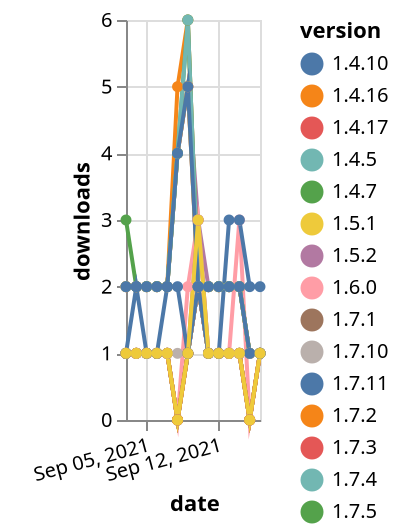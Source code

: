 {"$schema": "https://vega.github.io/schema/vega-lite/v5.json", "description": "A simple bar chart with embedded data.", "data": {"values": [{"date": "2021-09-03", "total": 3751, "delta": 2, "version": "1.5.2"}, {"date": "2021-09-04", "total": 3753, "delta": 2, "version": "1.5.2"}, {"date": "2021-09-05", "total": 3755, "delta": 2, "version": "1.5.2"}, {"date": "2021-09-06", "total": 3757, "delta": 2, "version": "1.5.2"}, {"date": "2021-09-07", "total": 3759, "delta": 2, "version": "1.5.2"}, {"date": "2021-09-08", "total": 3763, "delta": 4, "version": "1.5.2"}, {"date": "2021-09-09", "total": 3768, "delta": 5, "version": "1.5.2"}, {"date": "2021-09-10", "total": 3771, "delta": 3, "version": "1.5.2"}, {"date": "2021-09-11", "total": 3773, "delta": 2, "version": "1.5.2"}, {"date": "2021-09-12", "total": 3775, "delta": 2, "version": "1.5.2"}, {"date": "2021-09-13", "total": 3777, "delta": 2, "version": "1.5.2"}, {"date": "2021-09-14", "total": 3779, "delta": 2, "version": "1.5.2"}, {"date": "2021-09-15", "total": 3780, "delta": 1, "version": "1.5.2"}, {"date": "2021-09-16", "total": 3781, "delta": 1, "version": "1.5.2"}, {"date": "2021-09-03", "total": 3647, "delta": 2, "version": "1.4.17"}, {"date": "2021-09-04", "total": 3649, "delta": 2, "version": "1.4.17"}, {"date": "2021-09-05", "total": 3651, "delta": 2, "version": "1.4.17"}, {"date": "2021-09-06", "total": 3653, "delta": 2, "version": "1.4.17"}, {"date": "2021-09-07", "total": 3655, "delta": 2, "version": "1.4.17"}, {"date": "2021-09-08", "total": 3659, "delta": 4, "version": "1.4.17"}, {"date": "2021-09-09", "total": 3664, "delta": 5, "version": "1.4.17"}, {"date": "2021-09-10", "total": 3666, "delta": 2, "version": "1.4.17"}, {"date": "2021-09-11", "total": 3668, "delta": 2, "version": "1.4.17"}, {"date": "2021-09-12", "total": 3670, "delta": 2, "version": "1.4.17"}, {"date": "2021-09-13", "total": 3672, "delta": 2, "version": "1.4.17"}, {"date": "2021-09-14", "total": 3674, "delta": 2, "version": "1.4.17"}, {"date": "2021-09-15", "total": 3675, "delta": 1, "version": "1.4.17"}, {"date": "2021-09-16", "total": 3676, "delta": 1, "version": "1.4.17"}, {"date": "2021-09-03", "total": 412, "delta": 1, "version": "1.7.4"}, {"date": "2021-09-04", "total": 413, "delta": 1, "version": "1.7.4"}, {"date": "2021-09-05", "total": 414, "delta": 1, "version": "1.7.4"}, {"date": "2021-09-06", "total": 415, "delta": 1, "version": "1.7.4"}, {"date": "2021-09-07", "total": 416, "delta": 1, "version": "1.7.4"}, {"date": "2021-09-08", "total": 416, "delta": 0, "version": "1.7.4"}, {"date": "2021-09-09", "total": 417, "delta": 1, "version": "1.7.4"}, {"date": "2021-09-10", "total": 419, "delta": 2, "version": "1.7.4"}, {"date": "2021-09-11", "total": 420, "delta": 1, "version": "1.7.4"}, {"date": "2021-09-12", "total": 421, "delta": 1, "version": "1.7.4"}, {"date": "2021-09-13", "total": 422, "delta": 1, "version": "1.7.4"}, {"date": "2021-09-14", "total": 423, "delta": 1, "version": "1.7.4"}, {"date": "2021-09-15", "total": 423, "delta": 0, "version": "1.7.4"}, {"date": "2021-09-16", "total": 424, "delta": 1, "version": "1.7.4"}, {"date": "2021-09-03", "total": 168, "delta": 1, "version": "1.7.3"}, {"date": "2021-09-04", "total": 169, "delta": 1, "version": "1.7.3"}, {"date": "2021-09-05", "total": 170, "delta": 1, "version": "1.7.3"}, {"date": "2021-09-06", "total": 171, "delta": 1, "version": "1.7.3"}, {"date": "2021-09-07", "total": 172, "delta": 1, "version": "1.7.3"}, {"date": "2021-09-08", "total": 172, "delta": 0, "version": "1.7.3"}, {"date": "2021-09-09", "total": 173, "delta": 1, "version": "1.7.3"}, {"date": "2021-09-10", "total": 175, "delta": 2, "version": "1.7.3"}, {"date": "2021-09-11", "total": 176, "delta": 1, "version": "1.7.3"}, {"date": "2021-09-12", "total": 177, "delta": 1, "version": "1.7.3"}, {"date": "2021-09-13", "total": 178, "delta": 1, "version": "1.7.3"}, {"date": "2021-09-14", "total": 179, "delta": 1, "version": "1.7.3"}, {"date": "2021-09-15", "total": 179, "delta": 0, "version": "1.7.3"}, {"date": "2021-09-16", "total": 180, "delta": 1, "version": "1.7.3"}, {"date": "2021-09-03", "total": 1664, "delta": 1, "version": "1.6.0"}, {"date": "2021-09-04", "total": 1665, "delta": 1, "version": "1.6.0"}, {"date": "2021-09-05", "total": 1666, "delta": 1, "version": "1.6.0"}, {"date": "2021-09-06", "total": 1667, "delta": 1, "version": "1.6.0"}, {"date": "2021-09-07", "total": 1668, "delta": 1, "version": "1.6.0"}, {"date": "2021-09-08", "total": 1668, "delta": 0, "version": "1.6.0"}, {"date": "2021-09-09", "total": 1670, "delta": 2, "version": "1.6.0"}, {"date": "2021-09-10", "total": 1673, "delta": 3, "version": "1.6.0"}, {"date": "2021-09-11", "total": 1674, "delta": 1, "version": "1.6.0"}, {"date": "2021-09-12", "total": 1675, "delta": 1, "version": "1.6.0"}, {"date": "2021-09-13", "total": 1676, "delta": 1, "version": "1.6.0"}, {"date": "2021-09-14", "total": 1679, "delta": 3, "version": "1.6.0"}, {"date": "2021-09-15", "total": 1679, "delta": 0, "version": "1.6.0"}, {"date": "2021-09-16", "total": 1680, "delta": 1, "version": "1.6.0"}, {"date": "2021-09-03", "total": 6123, "delta": 2, "version": "1.4.16"}, {"date": "2021-09-04", "total": 6125, "delta": 2, "version": "1.4.16"}, {"date": "2021-09-05", "total": 6127, "delta": 2, "version": "1.4.16"}, {"date": "2021-09-06", "total": 6129, "delta": 2, "version": "1.4.16"}, {"date": "2021-09-07", "total": 6131, "delta": 2, "version": "1.4.16"}, {"date": "2021-09-08", "total": 6136, "delta": 5, "version": "1.4.16"}, {"date": "2021-09-09", "total": 6142, "delta": 6, "version": "1.4.16"}, {"date": "2021-09-10", "total": 6144, "delta": 2, "version": "1.4.16"}, {"date": "2021-09-11", "total": 6146, "delta": 2, "version": "1.4.16"}, {"date": "2021-09-12", "total": 6148, "delta": 2, "version": "1.4.16"}, {"date": "2021-09-13", "total": 6150, "delta": 2, "version": "1.4.16"}, {"date": "2021-09-14", "total": 6152, "delta": 2, "version": "1.4.16"}, {"date": "2021-09-15", "total": 6153, "delta": 1, "version": "1.4.16"}, {"date": "2021-09-16", "total": 6154, "delta": 1, "version": "1.4.16"}, {"date": "2021-09-03", "total": 3710, "delta": 2, "version": "1.5.1"}, {"date": "2021-09-04", "total": 3712, "delta": 2, "version": "1.5.1"}, {"date": "2021-09-05", "total": 3714, "delta": 2, "version": "1.5.1"}, {"date": "2021-09-06", "total": 3716, "delta": 2, "version": "1.5.1"}, {"date": "2021-09-07", "total": 3718, "delta": 2, "version": "1.5.1"}, {"date": "2021-09-08", "total": 3722, "delta": 4, "version": "1.5.1"}, {"date": "2021-09-09", "total": 3727, "delta": 5, "version": "1.5.1"}, {"date": "2021-09-10", "total": 3729, "delta": 2, "version": "1.5.1"}, {"date": "2021-09-11", "total": 3731, "delta": 2, "version": "1.5.1"}, {"date": "2021-09-12", "total": 3733, "delta": 2, "version": "1.5.1"}, {"date": "2021-09-13", "total": 3735, "delta": 2, "version": "1.5.1"}, {"date": "2021-09-14", "total": 3737, "delta": 2, "version": "1.5.1"}, {"date": "2021-09-15", "total": 3738, "delta": 1, "version": "1.5.1"}, {"date": "2021-09-16", "total": 3739, "delta": 1, "version": "1.5.1"}, {"date": "2021-09-03", "total": 176, "delta": 1, "version": "1.7.5"}, {"date": "2021-09-04", "total": 177, "delta": 1, "version": "1.7.5"}, {"date": "2021-09-05", "total": 178, "delta": 1, "version": "1.7.5"}, {"date": "2021-09-06", "total": 179, "delta": 1, "version": "1.7.5"}, {"date": "2021-09-07", "total": 180, "delta": 1, "version": "1.7.5"}, {"date": "2021-09-08", "total": 180, "delta": 0, "version": "1.7.5"}, {"date": "2021-09-09", "total": 181, "delta": 1, "version": "1.7.5"}, {"date": "2021-09-10", "total": 183, "delta": 2, "version": "1.7.5"}, {"date": "2021-09-11", "total": 184, "delta": 1, "version": "1.7.5"}, {"date": "2021-09-12", "total": 185, "delta": 1, "version": "1.7.5"}, {"date": "2021-09-13", "total": 186, "delta": 1, "version": "1.7.5"}, {"date": "2021-09-14", "total": 187, "delta": 1, "version": "1.7.5"}, {"date": "2021-09-15", "total": 187, "delta": 0, "version": "1.7.5"}, {"date": "2021-09-16", "total": 188, "delta": 1, "version": "1.7.5"}, {"date": "2021-09-03", "total": 194, "delta": 1, "version": "1.7.1"}, {"date": "2021-09-04", "total": 195, "delta": 1, "version": "1.7.1"}, {"date": "2021-09-05", "total": 196, "delta": 1, "version": "1.7.1"}, {"date": "2021-09-06", "total": 197, "delta": 1, "version": "1.7.1"}, {"date": "2021-09-07", "total": 198, "delta": 1, "version": "1.7.1"}, {"date": "2021-09-08", "total": 198, "delta": 0, "version": "1.7.1"}, {"date": "2021-09-09", "total": 199, "delta": 1, "version": "1.7.1"}, {"date": "2021-09-10", "total": 201, "delta": 2, "version": "1.7.1"}, {"date": "2021-09-11", "total": 202, "delta": 1, "version": "1.7.1"}, {"date": "2021-09-12", "total": 203, "delta": 1, "version": "1.7.1"}, {"date": "2021-09-13", "total": 204, "delta": 1, "version": "1.7.1"}, {"date": "2021-09-14", "total": 205, "delta": 1, "version": "1.7.1"}, {"date": "2021-09-15", "total": 205, "delta": 0, "version": "1.7.1"}, {"date": "2021-09-16", "total": 206, "delta": 1, "version": "1.7.1"}, {"date": "2021-09-03", "total": 183, "delta": 1, "version": "1.7.8"}, {"date": "2021-09-04", "total": 184, "delta": 1, "version": "1.7.8"}, {"date": "2021-09-05", "total": 185, "delta": 1, "version": "1.7.8"}, {"date": "2021-09-06", "total": 186, "delta": 1, "version": "1.7.8"}, {"date": "2021-09-07", "total": 187, "delta": 1, "version": "1.7.8"}, {"date": "2021-09-08", "total": 187, "delta": 0, "version": "1.7.8"}, {"date": "2021-09-09", "total": 188, "delta": 1, "version": "1.7.8"}, {"date": "2021-09-10", "total": 190, "delta": 2, "version": "1.7.8"}, {"date": "2021-09-11", "total": 191, "delta": 1, "version": "1.7.8"}, {"date": "2021-09-12", "total": 192, "delta": 1, "version": "1.7.8"}, {"date": "2021-09-13", "total": 193, "delta": 1, "version": "1.7.8"}, {"date": "2021-09-14", "total": 194, "delta": 1, "version": "1.7.8"}, {"date": "2021-09-15", "total": 194, "delta": 0, "version": "1.7.8"}, {"date": "2021-09-16", "total": 195, "delta": 1, "version": "1.7.8"}, {"date": "2021-09-03", "total": 295, "delta": 1, "version": "1.7.9"}, {"date": "2021-09-04", "total": 296, "delta": 1, "version": "1.7.9"}, {"date": "2021-09-05", "total": 297, "delta": 1, "version": "1.7.9"}, {"date": "2021-09-06", "total": 298, "delta": 1, "version": "1.7.9"}, {"date": "2021-09-07", "total": 299, "delta": 1, "version": "1.7.9"}, {"date": "2021-09-08", "total": 299, "delta": 0, "version": "1.7.9"}, {"date": "2021-09-09", "total": 300, "delta": 1, "version": "1.7.9"}, {"date": "2021-09-10", "total": 302, "delta": 2, "version": "1.7.9"}, {"date": "2021-09-11", "total": 303, "delta": 1, "version": "1.7.9"}, {"date": "2021-09-12", "total": 304, "delta": 1, "version": "1.7.9"}, {"date": "2021-09-13", "total": 305, "delta": 1, "version": "1.7.9"}, {"date": "2021-09-14", "total": 306, "delta": 1, "version": "1.7.9"}, {"date": "2021-09-15", "total": 306, "delta": 0, "version": "1.7.9"}, {"date": "2021-09-16", "total": 307, "delta": 1, "version": "1.7.9"}, {"date": "2021-09-03", "total": 217, "delta": 1, "version": "1.7.7"}, {"date": "2021-09-04", "total": 218, "delta": 1, "version": "1.7.7"}, {"date": "2021-09-05", "total": 219, "delta": 1, "version": "1.7.7"}, {"date": "2021-09-06", "total": 220, "delta": 1, "version": "1.7.7"}, {"date": "2021-09-07", "total": 221, "delta": 1, "version": "1.7.7"}, {"date": "2021-09-08", "total": 221, "delta": 0, "version": "1.7.7"}, {"date": "2021-09-09", "total": 222, "delta": 1, "version": "1.7.7"}, {"date": "2021-09-10", "total": 225, "delta": 3, "version": "1.7.7"}, {"date": "2021-09-11", "total": 226, "delta": 1, "version": "1.7.7"}, {"date": "2021-09-12", "total": 227, "delta": 1, "version": "1.7.7"}, {"date": "2021-09-13", "total": 228, "delta": 1, "version": "1.7.7"}, {"date": "2021-09-14", "total": 229, "delta": 1, "version": "1.7.7"}, {"date": "2021-09-15", "total": 229, "delta": 0, "version": "1.7.7"}, {"date": "2021-09-16", "total": 230, "delta": 1, "version": "1.7.7"}, {"date": "2021-09-03", "total": 165, "delta": 1, "version": "1.7.2"}, {"date": "2021-09-04", "total": 166, "delta": 1, "version": "1.7.2"}, {"date": "2021-09-05", "total": 167, "delta": 1, "version": "1.7.2"}, {"date": "2021-09-06", "total": 168, "delta": 1, "version": "1.7.2"}, {"date": "2021-09-07", "total": 169, "delta": 1, "version": "1.7.2"}, {"date": "2021-09-08", "total": 169, "delta": 0, "version": "1.7.2"}, {"date": "2021-09-09", "total": 170, "delta": 1, "version": "1.7.2"}, {"date": "2021-09-10", "total": 172, "delta": 2, "version": "1.7.2"}, {"date": "2021-09-11", "total": 173, "delta": 1, "version": "1.7.2"}, {"date": "2021-09-12", "total": 174, "delta": 1, "version": "1.7.2"}, {"date": "2021-09-13", "total": 175, "delta": 1, "version": "1.7.2"}, {"date": "2021-09-14", "total": 176, "delta": 1, "version": "1.7.2"}, {"date": "2021-09-15", "total": 176, "delta": 0, "version": "1.7.2"}, {"date": "2021-09-16", "total": 177, "delta": 1, "version": "1.7.2"}, {"date": "2021-09-03", "total": 4380, "delta": 3, "version": "1.4.7"}, {"date": "2021-09-04", "total": 4382, "delta": 2, "version": "1.4.7"}, {"date": "2021-09-05", "total": 4384, "delta": 2, "version": "1.4.7"}, {"date": "2021-09-06", "total": 4386, "delta": 2, "version": "1.4.7"}, {"date": "2021-09-07", "total": 4388, "delta": 2, "version": "1.4.7"}, {"date": "2021-09-08", "total": 4392, "delta": 4, "version": "1.4.7"}, {"date": "2021-09-09", "total": 4398, "delta": 6, "version": "1.4.7"}, {"date": "2021-09-10", "total": 4400, "delta": 2, "version": "1.4.7"}, {"date": "2021-09-11", "total": 4402, "delta": 2, "version": "1.4.7"}, {"date": "2021-09-12", "total": 4404, "delta": 2, "version": "1.4.7"}, {"date": "2021-09-13", "total": 4406, "delta": 2, "version": "1.4.7"}, {"date": "2021-09-14", "total": 4408, "delta": 2, "version": "1.4.7"}, {"date": "2021-09-15", "total": 4409, "delta": 1, "version": "1.4.7"}, {"date": "2021-09-16", "total": 4410, "delta": 1, "version": "1.4.7"}, {"date": "2021-09-03", "total": 3723, "delta": 2, "version": "1.4.5"}, {"date": "2021-09-04", "total": 3725, "delta": 2, "version": "1.4.5"}, {"date": "2021-09-05", "total": 3727, "delta": 2, "version": "1.4.5"}, {"date": "2021-09-06", "total": 3729, "delta": 2, "version": "1.4.5"}, {"date": "2021-09-07", "total": 3731, "delta": 2, "version": "1.4.5"}, {"date": "2021-09-08", "total": 3735, "delta": 4, "version": "1.4.5"}, {"date": "2021-09-09", "total": 3741, "delta": 6, "version": "1.4.5"}, {"date": "2021-09-10", "total": 3743, "delta": 2, "version": "1.4.5"}, {"date": "2021-09-11", "total": 3745, "delta": 2, "version": "1.4.5"}, {"date": "2021-09-12", "total": 3747, "delta": 2, "version": "1.4.5"}, {"date": "2021-09-13", "total": 3749, "delta": 2, "version": "1.4.5"}, {"date": "2021-09-14", "total": 3751, "delta": 2, "version": "1.4.5"}, {"date": "2021-09-15", "total": 3752, "delta": 1, "version": "1.4.5"}, {"date": "2021-09-16", "total": 3753, "delta": 1, "version": "1.4.5"}, {"date": "2021-09-03", "total": 244, "delta": 1, "version": "1.7.10"}, {"date": "2021-09-04", "total": 245, "delta": 1, "version": "1.7.10"}, {"date": "2021-09-05", "total": 246, "delta": 1, "version": "1.7.10"}, {"date": "2021-09-06", "total": 247, "delta": 1, "version": "1.7.10"}, {"date": "2021-09-07", "total": 248, "delta": 1, "version": "1.7.10"}, {"date": "2021-09-08", "total": 249, "delta": 1, "version": "1.7.10"}, {"date": "2021-09-09", "total": 250, "delta": 1, "version": "1.7.10"}, {"date": "2021-09-10", "total": 252, "delta": 2, "version": "1.7.10"}, {"date": "2021-09-11", "total": 253, "delta": 1, "version": "1.7.10"}, {"date": "2021-09-12", "total": 254, "delta": 1, "version": "1.7.10"}, {"date": "2021-09-13", "total": 255, "delta": 1, "version": "1.7.10"}, {"date": "2021-09-14", "total": 256, "delta": 1, "version": "1.7.10"}, {"date": "2021-09-15", "total": 257, "delta": 1, "version": "1.7.10"}, {"date": "2021-09-16", "total": 258, "delta": 1, "version": "1.7.10"}, {"date": "2021-09-03", "total": 733, "delta": 1, "version": "1.7.11"}, {"date": "2021-09-04", "total": 735, "delta": 2, "version": "1.7.11"}, {"date": "2021-09-05", "total": 736, "delta": 1, "version": "1.7.11"}, {"date": "2021-09-06", "total": 737, "delta": 1, "version": "1.7.11"}, {"date": "2021-09-07", "total": 739, "delta": 2, "version": "1.7.11"}, {"date": "2021-09-08", "total": 741, "delta": 2, "version": "1.7.11"}, {"date": "2021-09-09", "total": 742, "delta": 1, "version": "1.7.11"}, {"date": "2021-09-10", "total": 744, "delta": 2, "version": "1.7.11"}, {"date": "2021-09-11", "total": 745, "delta": 1, "version": "1.7.11"}, {"date": "2021-09-12", "total": 746, "delta": 1, "version": "1.7.11"}, {"date": "2021-09-13", "total": 749, "delta": 3, "version": "1.7.11"}, {"date": "2021-09-14", "total": 752, "delta": 3, "version": "1.7.11"}, {"date": "2021-09-15", "total": 754, "delta": 2, "version": "1.7.11"}, {"date": "2021-09-16", "total": 756, "delta": 2, "version": "1.7.11"}, {"date": "2021-09-03", "total": 4855, "delta": 2, "version": "1.4.10"}, {"date": "2021-09-04", "total": 4857, "delta": 2, "version": "1.4.10"}, {"date": "2021-09-05", "total": 4859, "delta": 2, "version": "1.4.10"}, {"date": "2021-09-06", "total": 4861, "delta": 2, "version": "1.4.10"}, {"date": "2021-09-07", "total": 4863, "delta": 2, "version": "1.4.10"}, {"date": "2021-09-08", "total": 4867, "delta": 4, "version": "1.4.10"}, {"date": "2021-09-09", "total": 4872, "delta": 5, "version": "1.4.10"}, {"date": "2021-09-10", "total": 4874, "delta": 2, "version": "1.4.10"}, {"date": "2021-09-11", "total": 4876, "delta": 2, "version": "1.4.10"}, {"date": "2021-09-12", "total": 4878, "delta": 2, "version": "1.4.10"}, {"date": "2021-09-13", "total": 4880, "delta": 2, "version": "1.4.10"}, {"date": "2021-09-14", "total": 4882, "delta": 2, "version": "1.4.10"}, {"date": "2021-09-15", "total": 4883, "delta": 1, "version": "1.4.10"}, {"date": "2021-09-16", "total": 4884, "delta": 1, "version": "1.4.10"}, {"date": "2021-09-03", "total": 284, "delta": 1, "version": "1.7.6"}, {"date": "2021-09-04", "total": 285, "delta": 1, "version": "1.7.6"}, {"date": "2021-09-05", "total": 286, "delta": 1, "version": "1.7.6"}, {"date": "2021-09-06", "total": 287, "delta": 1, "version": "1.7.6"}, {"date": "2021-09-07", "total": 288, "delta": 1, "version": "1.7.6"}, {"date": "2021-09-08", "total": 288, "delta": 0, "version": "1.7.6"}, {"date": "2021-09-09", "total": 289, "delta": 1, "version": "1.7.6"}, {"date": "2021-09-10", "total": 292, "delta": 3, "version": "1.7.6"}, {"date": "2021-09-11", "total": 293, "delta": 1, "version": "1.7.6"}, {"date": "2021-09-12", "total": 294, "delta": 1, "version": "1.7.6"}, {"date": "2021-09-13", "total": 295, "delta": 1, "version": "1.7.6"}, {"date": "2021-09-14", "total": 296, "delta": 1, "version": "1.7.6"}, {"date": "2021-09-15", "total": 296, "delta": 0, "version": "1.7.6"}, {"date": "2021-09-16", "total": 297, "delta": 1, "version": "1.7.6"}]}, "width": "container", "mark": {"type": "line", "point": {"filled": true}}, "encoding": {"x": {"field": "date", "type": "temporal", "timeUnit": "yearmonthdate", "title": "date", "axis": {"labelAngle": -15}}, "y": {"field": "delta", "type": "quantitative", "title": "downloads"}, "color": {"field": "version", "type": "nominal"}, "tooltip": {"field": "delta"}}}